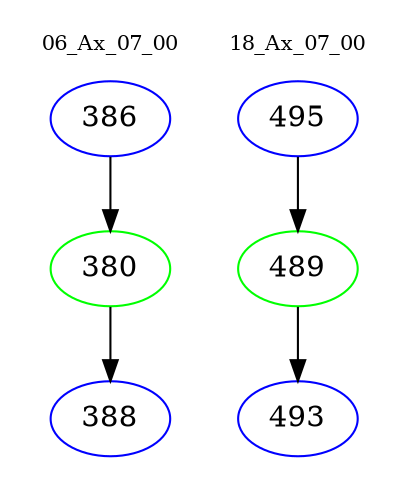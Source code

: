 digraph{
subgraph cluster_0 {
color = white
label = "06_Ax_07_00";
fontsize=10;
T0_386 [label="386", color="blue"]
T0_386 -> T0_380 [color="black"]
T0_380 [label="380", color="green"]
T0_380 -> T0_388 [color="black"]
T0_388 [label="388", color="blue"]
}
subgraph cluster_1 {
color = white
label = "18_Ax_07_00";
fontsize=10;
T1_495 [label="495", color="blue"]
T1_495 -> T1_489 [color="black"]
T1_489 [label="489", color="green"]
T1_489 -> T1_493 [color="black"]
T1_493 [label="493", color="blue"]
}
}
